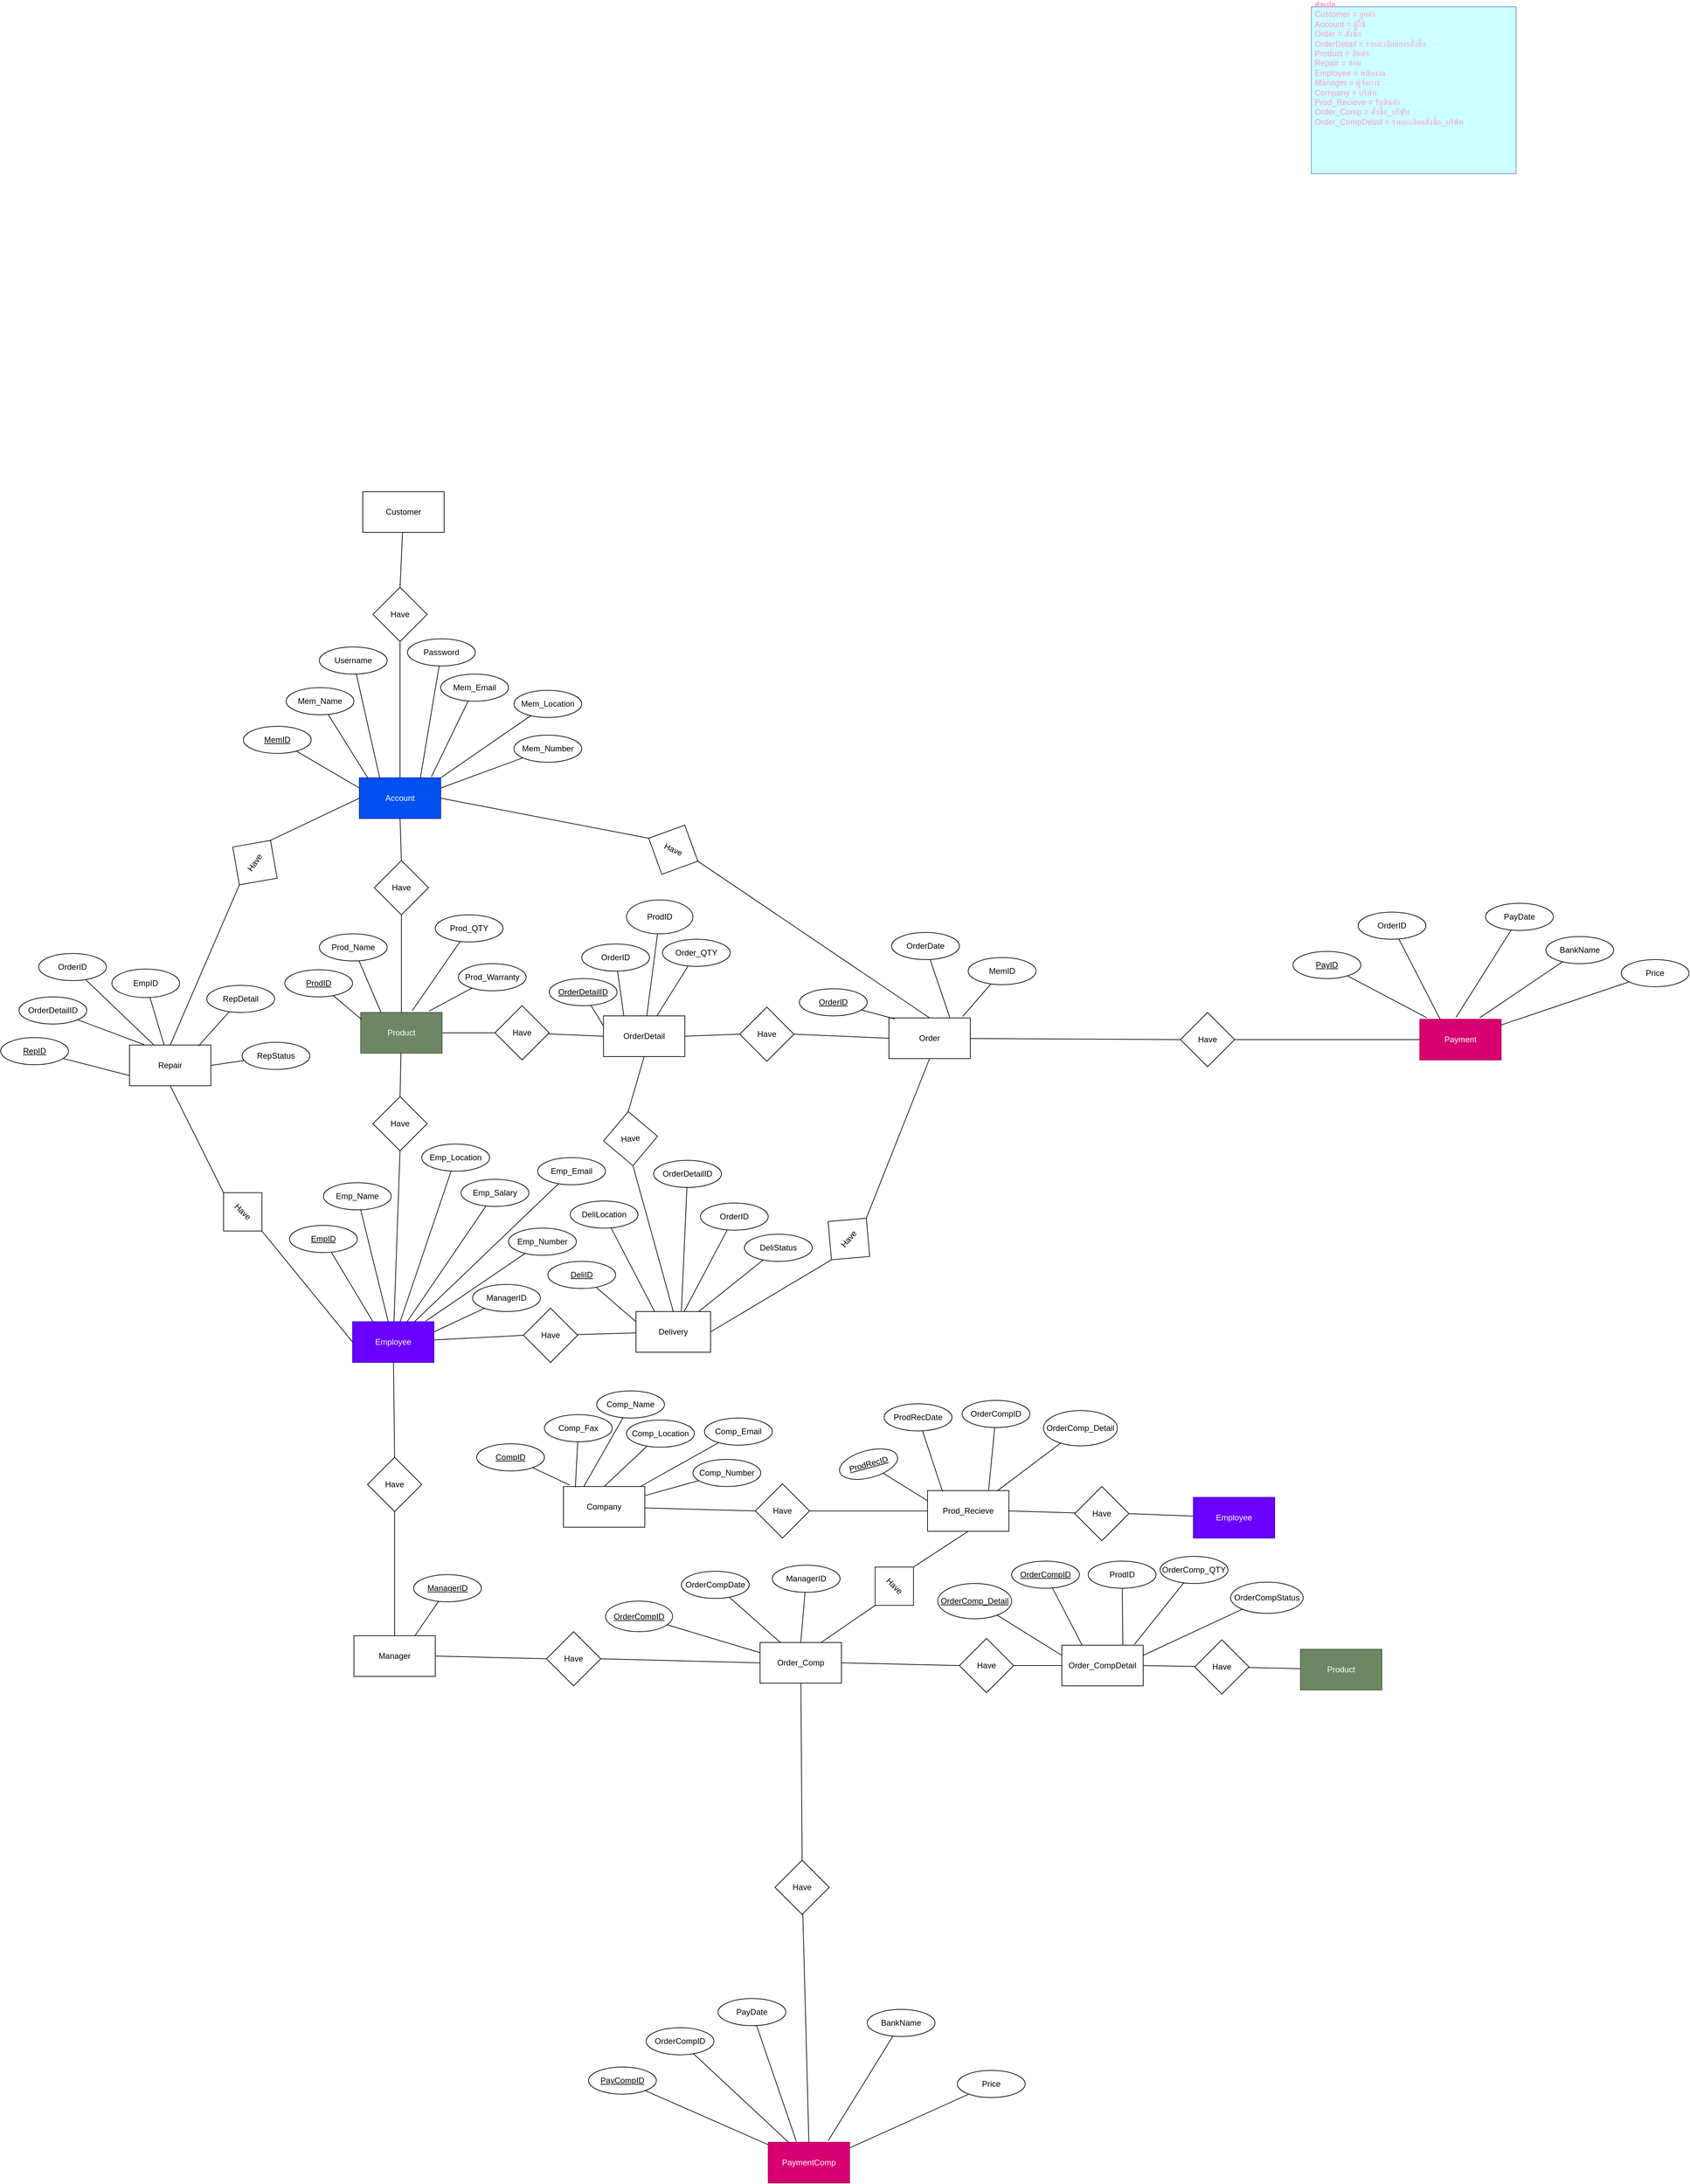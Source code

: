 <mxfile version="14.5.1" type="github">
  <diagram id="R2lEEEUBdFMjLlhIrx00" name="Page-1">
    <mxGraphModel dx="1712" dy="451" grid="0" gridSize="10" guides="1" tooltips="1" connect="1" arrows="1" fold="1" page="1" pageScale="1" pageWidth="850" pageHeight="1100" math="0" shadow="0" extFonts="Permanent Marker^https://fonts.googleapis.com/css?family=Permanent+Marker">
      <root>
        <mxCell id="0" />
        <mxCell id="1" parent="0" />
        <mxCell id="erzUi001Izax6d6wpw4E-4" style="rounded=0;orthogonalLoop=1;jettySize=auto;html=1;entryX=0.5;entryY=0;entryDx=0;entryDy=0;endArrow=none;endFill=0;" parent="1" source="erzUi001Izax6d6wpw4E-1" target="erzUi001Izax6d6wpw4E-2" edge="1">
          <mxGeometry relative="1" as="geometry" />
        </mxCell>
        <mxCell id="erzUi001Izax6d6wpw4E-1" value="Customer" style="rounded=0;whiteSpace=wrap;html=1;" parent="1" vertex="1">
          <mxGeometry x="102" y="1683" width="120" height="60" as="geometry" />
        </mxCell>
        <mxCell id="erzUi001Izax6d6wpw4E-5" style="edgeStyle=none;rounded=0;orthogonalLoop=1;jettySize=auto;html=1;endArrow=none;endFill=0;exitX=0.5;exitY=1;exitDx=0;exitDy=0;" parent="1" source="erzUi001Izax6d6wpw4E-2" target="erzUi001Izax6d6wpw4E-3" edge="1">
          <mxGeometry relative="1" as="geometry" />
        </mxCell>
        <mxCell id="erzUi001Izax6d6wpw4E-2" value="Have" style="rhombus;whiteSpace=wrap;html=1;" parent="1" vertex="1">
          <mxGeometry x="117" y="1824" width="80" height="80" as="geometry" />
        </mxCell>
        <mxCell id="erzUi001Izax6d6wpw4E-24" style="edgeStyle=none;rounded=0;orthogonalLoop=1;jettySize=auto;html=1;entryX=0;entryY=0.5;entryDx=0;entryDy=0;endArrow=none;endFill=0;exitX=1;exitY=0.5;exitDx=0;exitDy=0;" parent="1" source="erzUi001Izax6d6wpw4E-3" target="erzUi001Izax6d6wpw4E-23" edge="1">
          <mxGeometry relative="1" as="geometry">
            <mxPoint x="283" y="2193" as="sourcePoint" />
          </mxGeometry>
        </mxCell>
        <mxCell id="ENSn6PP0rPi9htedMr6S-6" style="edgeStyle=none;rounded=0;orthogonalLoop=1;jettySize=auto;html=1;entryX=0.5;entryY=0;entryDx=0;entryDy=0;endArrow=none;endFill=0;exitX=0.5;exitY=1;exitDx=0;exitDy=0;" parent="1" source="erzUi001Izax6d6wpw4E-3" target="ENSn6PP0rPi9htedMr6S-5" edge="1">
          <mxGeometry relative="1" as="geometry" />
        </mxCell>
        <mxCell id="erzUi001Izax6d6wpw4E-3" value="Account" style="rounded=0;whiteSpace=wrap;html=1;fillColor=#0050ef;strokeColor=#001DBC;fontColor=#ffffff;" parent="1" vertex="1">
          <mxGeometry x="97" y="2105" width="120" height="60" as="geometry" />
        </mxCell>
        <mxCell id="erzUi001Izax6d6wpw4E-10" style="edgeStyle=none;rounded=0;orthogonalLoop=1;jettySize=auto;html=1;entryX=0.25;entryY=0;entryDx=0;entryDy=0;endArrow=none;endFill=0;" parent="1" source="erzUi001Izax6d6wpw4E-9" target="erzUi001Izax6d6wpw4E-3" edge="1">
          <mxGeometry relative="1" as="geometry" />
        </mxCell>
        <mxCell id="erzUi001Izax6d6wpw4E-9" value="Username" style="ellipse;whiteSpace=wrap;html=1;align=center;" parent="1" vertex="1">
          <mxGeometry x="38" y="1912" width="100" height="40" as="geometry" />
        </mxCell>
        <mxCell id="erzUi001Izax6d6wpw4E-12" style="edgeStyle=none;rounded=0;orthogonalLoop=1;jettySize=auto;html=1;entryX=0.75;entryY=0;entryDx=0;entryDy=0;endArrow=none;endFill=0;" parent="1" source="erzUi001Izax6d6wpw4E-11" target="erzUi001Izax6d6wpw4E-3" edge="1">
          <mxGeometry relative="1" as="geometry" />
        </mxCell>
        <mxCell id="erzUi001Izax6d6wpw4E-11" value="Password" style="ellipse;whiteSpace=wrap;html=1;align=center;" parent="1" vertex="1">
          <mxGeometry x="168" y="1900" width="100" height="40" as="geometry" />
        </mxCell>
        <mxCell id="erzUi001Izax6d6wpw4E-14" style="edgeStyle=none;rounded=0;orthogonalLoop=1;jettySize=auto;html=1;endArrow=none;endFill=0;entryX=0;entryY=0.25;entryDx=0;entryDy=0;" parent="1" source="erzUi001Izax6d6wpw4E-13" target="erzUi001Izax6d6wpw4E-3" edge="1">
          <mxGeometry relative="1" as="geometry">
            <mxPoint x="122" y="1963" as="targetPoint" />
            <Array as="points" />
          </mxGeometry>
        </mxCell>
        <mxCell id="erzUi001Izax6d6wpw4E-13" value="MemID" style="ellipse;whiteSpace=wrap;html=1;align=center;fontStyle=4" parent="1" vertex="1">
          <mxGeometry x="-74" y="2029" width="100" height="40" as="geometry" />
        </mxCell>
        <mxCell id="erzUi001Izax6d6wpw4E-16" style="edgeStyle=none;rounded=0;orthogonalLoop=1;jettySize=auto;html=1;entryX=0.886;entryY=-0.028;entryDx=0;entryDy=0;endArrow=none;endFill=0;entryPerimeter=0;" parent="1" source="erzUi001Izax6d6wpw4E-15" target="erzUi001Izax6d6wpw4E-3" edge="1">
          <mxGeometry relative="1" as="geometry" />
        </mxCell>
        <mxCell id="erzUi001Izax6d6wpw4E-15" value="Mem_Email" style="ellipse;whiteSpace=wrap;html=1;align=center;" parent="1" vertex="1">
          <mxGeometry x="217" y="1952" width="100" height="40" as="geometry" />
        </mxCell>
        <mxCell id="erzUi001Izax6d6wpw4E-18" style="edgeStyle=none;rounded=0;orthogonalLoop=1;jettySize=auto;html=1;entryX=1;entryY=0;entryDx=0;entryDy=0;endArrow=none;endFill=0;" parent="1" source="erzUi001Izax6d6wpw4E-17" target="erzUi001Izax6d6wpw4E-3" edge="1">
          <mxGeometry relative="1" as="geometry" />
        </mxCell>
        <mxCell id="erzUi001Izax6d6wpw4E-17" value="Mem_Location" style="ellipse;whiteSpace=wrap;html=1;align=center;" parent="1" vertex="1">
          <mxGeometry x="325" y="1976" width="100" height="40" as="geometry" />
        </mxCell>
        <mxCell id="erzUi001Izax6d6wpw4E-20" style="edgeStyle=none;rounded=0;orthogonalLoop=1;jettySize=auto;html=1;entryX=1;entryY=0.25;entryDx=0;entryDy=0;endArrow=none;endFill=0;" parent="1" source="erzUi001Izax6d6wpw4E-19" target="erzUi001Izax6d6wpw4E-3" edge="1">
          <mxGeometry relative="1" as="geometry" />
        </mxCell>
        <mxCell id="erzUi001Izax6d6wpw4E-19" value="Mem_Number" style="ellipse;whiteSpace=wrap;html=1;align=center;" parent="1" vertex="1">
          <mxGeometry x="325" y="2042" width="100" height="40" as="geometry" />
        </mxCell>
        <mxCell id="erzUi001Izax6d6wpw4E-22" style="edgeStyle=none;rounded=0;orthogonalLoop=1;jettySize=auto;html=1;endArrow=none;endFill=0;entryX=0.108;entryY=0.017;entryDx=0;entryDy=0;entryPerimeter=0;" parent="1" source="erzUi001Izax6d6wpw4E-21" target="erzUi001Izax6d6wpw4E-3" edge="1">
          <mxGeometry relative="1" as="geometry">
            <mxPoint x="137" y="1963" as="targetPoint" />
          </mxGeometry>
        </mxCell>
        <mxCell id="erzUi001Izax6d6wpw4E-21" value="Mem_Name" style="ellipse;whiteSpace=wrap;html=1;align=center;" parent="1" vertex="1">
          <mxGeometry x="-11" y="1972" width="100" height="40" as="geometry" />
        </mxCell>
        <mxCell id="erzUi001Izax6d6wpw4E-38" style="edgeStyle=none;rounded=0;orthogonalLoop=1;jettySize=auto;html=1;endArrow=none;endFill=0;exitX=1;exitY=0.5;exitDx=0;exitDy=0;entryX=0.5;entryY=0;entryDx=0;entryDy=0;" parent="1" source="erzUi001Izax6d6wpw4E-23" target="erzUi001Izax6d6wpw4E-37" edge="1">
          <mxGeometry relative="1" as="geometry" />
        </mxCell>
        <mxCell id="erzUi001Izax6d6wpw4E-23" value="Have" style="rhombus;whiteSpace=wrap;html=1;rotation=25;" parent="1" vertex="1">
          <mxGeometry x="520" y="2171" width="80" height="80" as="geometry" />
        </mxCell>
        <mxCell id="ENSn6PP0rPi9htedMr6S-9" style="edgeStyle=none;rounded=0;orthogonalLoop=1;jettySize=auto;html=1;entryX=0;entryY=0.5;entryDx=0;entryDy=0;endArrow=none;endFill=0;" parent="1" source="erzUi001Izax6d6wpw4E-25" target="ENSn6PP0rPi9htedMr6S-8" edge="1">
          <mxGeometry relative="1" as="geometry" />
        </mxCell>
        <mxCell id="M6LT8KvtsGDRZ_WIEE-e-6" style="rounded=0;orthogonalLoop=1;jettySize=auto;html=1;entryX=0.5;entryY=0;entryDx=0;entryDy=0;endArrow=none;endFill=0;" parent="1" source="erzUi001Izax6d6wpw4E-25" target="M6LT8KvtsGDRZ_WIEE-e-3" edge="1">
          <mxGeometry relative="1" as="geometry">
            <mxPoint x="144" y="1972" as="targetPoint" />
          </mxGeometry>
        </mxCell>
        <mxCell id="erzUi001Izax6d6wpw4E-25" value="Product" style="rounded=0;whiteSpace=wrap;html=1;fillColor=#6d8764;strokeColor=#3A5431;fontColor=#ffffff;" parent="1" vertex="1">
          <mxGeometry x="99" y="2451" width="120" height="60" as="geometry" />
        </mxCell>
        <mxCell id="erzUi001Izax6d6wpw4E-29" style="edgeStyle=none;rounded=0;orthogonalLoop=1;jettySize=auto;html=1;entryX=0.011;entryY=0.172;entryDx=0;entryDy=0;entryPerimeter=0;endArrow=none;endFill=0;" parent="1" source="erzUi001Izax6d6wpw4E-28" target="erzUi001Izax6d6wpw4E-25" edge="1">
          <mxGeometry relative="1" as="geometry" />
        </mxCell>
        <mxCell id="erzUi001Izax6d6wpw4E-28" value="ProdID" style="ellipse;whiteSpace=wrap;html=1;align=center;fontStyle=4" parent="1" vertex="1">
          <mxGeometry x="-13" y="2388" width="100" height="40" as="geometry" />
        </mxCell>
        <mxCell id="erzUi001Izax6d6wpw4E-31" style="edgeStyle=none;rounded=0;orthogonalLoop=1;jettySize=auto;html=1;entryX=0.25;entryY=0;entryDx=0;entryDy=0;endArrow=none;endFill=0;" parent="1" source="erzUi001Izax6d6wpw4E-30" target="erzUi001Izax6d6wpw4E-25" edge="1">
          <mxGeometry relative="1" as="geometry" />
        </mxCell>
        <mxCell id="erzUi001Izax6d6wpw4E-30" value="Prod_Name" style="ellipse;whiteSpace=wrap;html=1;align=center;fontStyle=0" parent="1" vertex="1">
          <mxGeometry x="38" y="2335" width="100" height="40" as="geometry" />
        </mxCell>
        <mxCell id="erzUi001Izax6d6wpw4E-33" style="edgeStyle=none;rounded=0;orthogonalLoop=1;jettySize=auto;html=1;entryX=0.633;entryY=-0.044;entryDx=0;entryDy=0;entryPerimeter=0;endArrow=none;endFill=0;" parent="1" source="erzUi001Izax6d6wpw4E-32" target="erzUi001Izax6d6wpw4E-25" edge="1">
          <mxGeometry relative="1" as="geometry" />
        </mxCell>
        <mxCell id="erzUi001Izax6d6wpw4E-32" value="Prod_QTY" style="ellipse;whiteSpace=wrap;html=1;align=center;fontStyle=0" parent="1" vertex="1">
          <mxGeometry x="209" y="2307" width="100" height="40" as="geometry" />
        </mxCell>
        <mxCell id="erzUi001Izax6d6wpw4E-35" style="edgeStyle=none;rounded=0;orthogonalLoop=1;jettySize=auto;html=1;entryX=0.842;entryY=-0.036;entryDx=0;entryDy=0;entryPerimeter=0;endArrow=none;endFill=0;" parent="1" source="erzUi001Izax6d6wpw4E-34" target="erzUi001Izax6d6wpw4E-25" edge="1">
          <mxGeometry relative="1" as="geometry" />
        </mxCell>
        <mxCell id="erzUi001Izax6d6wpw4E-34" value="Prod_Warranty" style="ellipse;whiteSpace=wrap;html=1;align=center;fontStyle=0" parent="1" vertex="1">
          <mxGeometry x="243" y="2379" width="100" height="40" as="geometry" />
        </mxCell>
        <mxCell id="ENSn6PP0rPi9htedMr6S-3" style="rounded=0;orthogonalLoop=1;jettySize=auto;html=1;endArrow=none;endFill=0;entryX=1;entryY=0.5;entryDx=0;entryDy=0;exitX=0;exitY=0.5;exitDx=0;exitDy=0;" parent="1" source="erzUi001Izax6d6wpw4E-37" target="ENSn6PP0rPi9htedMr6S-2" edge="1">
          <mxGeometry relative="1" as="geometry" />
        </mxCell>
        <mxCell id="xquN6lEqvl1txp3sHEv1-3" style="rounded=0;orthogonalLoop=1;jettySize=auto;html=1;entryX=0;entryY=0.5;entryDx=0;entryDy=0;endArrow=none;endFill=0;" edge="1" parent="1" source="erzUi001Izax6d6wpw4E-37" target="xquN6lEqvl1txp3sHEv1-2">
          <mxGeometry relative="1" as="geometry" />
        </mxCell>
        <mxCell id="erzUi001Izax6d6wpw4E-37" value="Order" style="rounded=0;whiteSpace=wrap;html=1;" parent="1" vertex="1">
          <mxGeometry x="878" y="2459" width="120" height="60" as="geometry" />
        </mxCell>
        <mxCell id="erzUi001Izax6d6wpw4E-45" style="edgeStyle=none;rounded=0;orthogonalLoop=1;jettySize=auto;html=1;entryX=0.072;entryY=0.025;entryDx=0;entryDy=0;endArrow=none;endFill=0;entryPerimeter=0;" parent="1" source="erzUi001Izax6d6wpw4E-43" target="erzUi001Izax6d6wpw4E-37" edge="1">
          <mxGeometry relative="1" as="geometry" />
        </mxCell>
        <mxCell id="erzUi001Izax6d6wpw4E-43" value="OrderID" style="ellipse;whiteSpace=wrap;html=1;align=center;fontStyle=4" parent="1" vertex="1">
          <mxGeometry x="746" y="2416" width="100" height="40" as="geometry" />
        </mxCell>
        <mxCell id="erzUi001Izax6d6wpw4E-46" style="edgeStyle=none;rounded=0;orthogonalLoop=1;jettySize=auto;html=1;entryX=0.75;entryY=0;entryDx=0;entryDy=0;endArrow=none;endFill=0;" parent="1" source="erzUi001Izax6d6wpw4E-44" target="erzUi001Izax6d6wpw4E-37" edge="1">
          <mxGeometry relative="1" as="geometry" />
        </mxCell>
        <mxCell id="erzUi001Izax6d6wpw4E-44" value="OrderDate" style="ellipse;whiteSpace=wrap;html=1;align=center;fontStyle=0" parent="1" vertex="1">
          <mxGeometry x="882" y="2333" width="100" height="40" as="geometry" />
        </mxCell>
        <mxCell id="erzUi001Izax6d6wpw4E-48" style="edgeStyle=none;rounded=0;orthogonalLoop=1;jettySize=auto;html=1;entryX=0.908;entryY=-0.039;entryDx=0;entryDy=0;endArrow=none;endFill=0;entryPerimeter=0;" parent="1" source="erzUi001Izax6d6wpw4E-47" target="erzUi001Izax6d6wpw4E-37" edge="1">
          <mxGeometry relative="1" as="geometry" />
        </mxCell>
        <mxCell id="erzUi001Izax6d6wpw4E-47" value="MemID" style="ellipse;whiteSpace=wrap;html=1;align=center;fontStyle=0" parent="1" vertex="1">
          <mxGeometry x="995" y="2370" width="100" height="40" as="geometry" />
        </mxCell>
        <mxCell id="WizGwZLBX3iZ27yXYLyq-36" style="edgeStyle=none;rounded=0;orthogonalLoop=1;jettySize=auto;html=1;entryX=0.5;entryY=0;entryDx=0;entryDy=0;endArrow=none;endFill=0;exitX=0.5;exitY=1;exitDx=0;exitDy=0;" parent="1" source="ENSn6PP0rPi9htedMr6S-1" target="WizGwZLBX3iZ27yXYLyq-35" edge="1">
          <mxGeometry relative="1" as="geometry" />
        </mxCell>
        <mxCell id="ENSn6PP0rPi9htedMr6S-1" value="OrderDetail" style="rounded=0;whiteSpace=wrap;html=1;" parent="1" vertex="1">
          <mxGeometry x="457" y="2456" width="120" height="60" as="geometry" />
        </mxCell>
        <mxCell id="ENSn6PP0rPi9htedMr6S-4" style="edgeStyle=none;rounded=0;orthogonalLoop=1;jettySize=auto;html=1;endArrow=none;endFill=0;entryX=1;entryY=0.5;entryDx=0;entryDy=0;exitX=0;exitY=0.5;exitDx=0;exitDy=0;" parent="1" source="ENSn6PP0rPi9htedMr6S-2" target="ENSn6PP0rPi9htedMr6S-1" edge="1">
          <mxGeometry relative="1" as="geometry" />
        </mxCell>
        <mxCell id="ENSn6PP0rPi9htedMr6S-2" value="Have" style="rhombus;whiteSpace=wrap;html=1;rotation=0;" parent="1" vertex="1">
          <mxGeometry x="658" y="2443" width="80" height="80" as="geometry" />
        </mxCell>
        <mxCell id="ENSn6PP0rPi9htedMr6S-7" style="edgeStyle=none;rounded=0;orthogonalLoop=1;jettySize=auto;html=1;entryX=0.5;entryY=0;entryDx=0;entryDy=0;endArrow=none;endFill=0;exitX=0.5;exitY=1;exitDx=0;exitDy=0;" parent="1" source="ENSn6PP0rPi9htedMr6S-5" target="erzUi001Izax6d6wpw4E-25" edge="1">
          <mxGeometry relative="1" as="geometry" />
        </mxCell>
        <mxCell id="ENSn6PP0rPi9htedMr6S-5" value="Have" style="rhombus;whiteSpace=wrap;html=1;" parent="1" vertex="1">
          <mxGeometry x="119" y="2227" width="80" height="80" as="geometry" />
        </mxCell>
        <mxCell id="ENSn6PP0rPi9htedMr6S-10" style="edgeStyle=none;rounded=0;orthogonalLoop=1;jettySize=auto;html=1;entryX=0;entryY=0.5;entryDx=0;entryDy=0;endArrow=none;endFill=0;" parent="1" source="ENSn6PP0rPi9htedMr6S-8" target="ENSn6PP0rPi9htedMr6S-1" edge="1">
          <mxGeometry relative="1" as="geometry" />
        </mxCell>
        <mxCell id="ENSn6PP0rPi9htedMr6S-8" value="Have" style="rhombus;whiteSpace=wrap;html=1;" parent="1" vertex="1">
          <mxGeometry x="297" y="2441" width="80" height="80" as="geometry" />
        </mxCell>
        <mxCell id="ENSn6PP0rPi9htedMr6S-14" style="edgeStyle=none;rounded=0;orthogonalLoop=1;jettySize=auto;html=1;entryX=0.25;entryY=0;entryDx=0;entryDy=0;endArrow=none;endFill=0;" parent="1" source="ENSn6PP0rPi9htedMr6S-11" target="ENSn6PP0rPi9htedMr6S-1" edge="1">
          <mxGeometry relative="1" as="geometry" />
        </mxCell>
        <mxCell id="ENSn6PP0rPi9htedMr6S-11" value="OrderID" style="ellipse;whiteSpace=wrap;html=1;align=center;fontStyle=0" parent="1" vertex="1">
          <mxGeometry x="425" y="2350" width="100" height="40" as="geometry" />
        </mxCell>
        <mxCell id="ENSn6PP0rPi9htedMr6S-13" style="edgeStyle=none;rounded=0;orthogonalLoop=1;jettySize=auto;html=1;entryX=0;entryY=0.25;entryDx=0;entryDy=0;endArrow=none;endFill=0;" parent="1" source="ENSn6PP0rPi9htedMr6S-12" target="ENSn6PP0rPi9htedMr6S-1" edge="1">
          <mxGeometry relative="1" as="geometry" />
        </mxCell>
        <mxCell id="ENSn6PP0rPi9htedMr6S-12" value="OrderDetailID" style="ellipse;whiteSpace=wrap;html=1;align=center;fontStyle=4" parent="1" vertex="1">
          <mxGeometry x="377" y="2401" width="100" height="40" as="geometry" />
        </mxCell>
        <mxCell id="ENSn6PP0rPi9htedMr6S-18" style="edgeStyle=none;rounded=0;orthogonalLoop=1;jettySize=auto;html=1;endArrow=none;endFill=0;" parent="1" source="ENSn6PP0rPi9htedMr6S-15" target="ENSn6PP0rPi9htedMr6S-1" edge="1">
          <mxGeometry relative="1" as="geometry" />
        </mxCell>
        <mxCell id="ENSn6PP0rPi9htedMr6S-15" value="Order_QTY" style="ellipse;whiteSpace=wrap;html=1;align=center;fontStyle=0" parent="1" vertex="1">
          <mxGeometry x="544" y="2343" width="100" height="40" as="geometry" />
        </mxCell>
        <mxCell id="ENSn6PP0rPi9htedMr6S-17" style="edgeStyle=none;rounded=0;orthogonalLoop=1;jettySize=auto;html=1;endArrow=none;endFill=0;" parent="1" source="ENSn6PP0rPi9htedMr6S-16" target="ENSn6PP0rPi9htedMr6S-1" edge="1">
          <mxGeometry relative="1" as="geometry" />
        </mxCell>
        <mxCell id="ENSn6PP0rPi9htedMr6S-16" value="ProdID" style="ellipse;whiteSpace=wrap;html=1;align=center;fontStyle=0" parent="1" vertex="1">
          <mxGeometry x="491" y="2285" width="98" height="50" as="geometry" />
        </mxCell>
        <mxCell id="M6LT8KvtsGDRZ_WIEE-e-7" style="edgeStyle=none;rounded=0;orthogonalLoop=1;jettySize=auto;html=1;endArrow=none;endFill=0;entryX=0.5;entryY=1;entryDx=0;entryDy=0;" parent="1" source="ENSn6PP0rPi9htedMr6S-20" target="M6LT8KvtsGDRZ_WIEE-e-3" edge="1">
          <mxGeometry relative="1" as="geometry">
            <mxPoint x="142" y="2410" as="targetPoint" />
          </mxGeometry>
        </mxCell>
        <mxCell id="M6LT8KvtsGDRZ_WIEE-e-23" style="edgeStyle=none;rounded=0;orthogonalLoop=1;jettySize=auto;html=1;endArrow=none;endFill=0;entryX=0.5;entryY=0;entryDx=0;entryDy=0;" parent="1" source="ENSn6PP0rPi9htedMr6S-20" target="M6LT8KvtsGDRZ_WIEE-e-22" edge="1">
          <mxGeometry relative="1" as="geometry">
            <mxPoint x="149" y="3038" as="targetPoint" />
          </mxGeometry>
        </mxCell>
        <mxCell id="M6LT8KvtsGDRZ_WIEE-e-79" style="edgeStyle=none;rounded=0;orthogonalLoop=1;jettySize=auto;html=1;entryX=0;entryY=0.5;entryDx=0;entryDy=0;endArrow=none;endFill=0;" parent="1" source="ENSn6PP0rPi9htedMr6S-20" target="M6LT8KvtsGDRZ_WIEE-e-78" edge="1">
          <mxGeometry relative="1" as="geometry" />
        </mxCell>
        <mxCell id="ENSn6PP0rPi9htedMr6S-20" value="Employee" style="rounded=0;whiteSpace=wrap;html=1;fillColor=#6a00ff;strokeColor=#3700CC;fontColor=#ffffff;" parent="1" vertex="1">
          <mxGeometry x="87" y="2907" width="120" height="60" as="geometry" />
        </mxCell>
        <mxCell id="M6LT8KvtsGDRZ_WIEE-e-3" value="Have" style="rhombus;whiteSpace=wrap;html=1;" parent="1" vertex="1">
          <mxGeometry x="117" y="2575" width="80" height="80" as="geometry" />
        </mxCell>
        <mxCell id="M6LT8KvtsGDRZ_WIEE-e-11" style="edgeStyle=none;rounded=0;orthogonalLoop=1;jettySize=auto;html=1;endArrow=none;endFill=0;entryX=0.25;entryY=0;entryDx=0;entryDy=0;" parent="1" source="M6LT8KvtsGDRZ_WIEE-e-8" target="ENSn6PP0rPi9htedMr6S-20" edge="1">
          <mxGeometry relative="1" as="geometry">
            <mxPoint x="-159" y="2716" as="targetPoint" />
          </mxGeometry>
        </mxCell>
        <mxCell id="M6LT8KvtsGDRZ_WIEE-e-8" value="EmpID" style="ellipse;whiteSpace=wrap;html=1;align=center;fontStyle=4" parent="1" vertex="1">
          <mxGeometry x="-6" y="2765" width="100" height="40" as="geometry" />
        </mxCell>
        <mxCell id="M6LT8KvtsGDRZ_WIEE-e-16" style="edgeStyle=none;rounded=0;orthogonalLoop=1;jettySize=auto;html=1;endArrow=none;endFill=0;" parent="1" source="M6LT8KvtsGDRZ_WIEE-e-12" target="ENSn6PP0rPi9htedMr6S-20" edge="1">
          <mxGeometry relative="1" as="geometry" />
        </mxCell>
        <mxCell id="M6LT8KvtsGDRZ_WIEE-e-12" value="Emp_Name" style="ellipse;whiteSpace=wrap;html=1;align=center;fontStyle=0" parent="1" vertex="1">
          <mxGeometry x="44" y="2702" width="100" height="40" as="geometry" />
        </mxCell>
        <mxCell id="M6LT8KvtsGDRZ_WIEE-e-17" style="edgeStyle=none;rounded=0;orthogonalLoop=1;jettySize=auto;html=1;endArrow=none;endFill=0;" parent="1" source="M6LT8KvtsGDRZ_WIEE-e-13" target="ENSn6PP0rPi9htedMr6S-20" edge="1">
          <mxGeometry relative="1" as="geometry">
            <mxPoint x="-20" y="2706" as="targetPoint" />
          </mxGeometry>
        </mxCell>
        <mxCell id="M6LT8KvtsGDRZ_WIEE-e-13" value="Emp_Location" style="ellipse;whiteSpace=wrap;html=1;align=center;fontStyle=0" parent="1" vertex="1">
          <mxGeometry x="189" y="2645" width="100" height="40" as="geometry" />
        </mxCell>
        <mxCell id="M6LT8KvtsGDRZ_WIEE-e-18" style="edgeStyle=none;rounded=0;orthogonalLoop=1;jettySize=auto;html=1;endArrow=none;endFill=0;" parent="1" source="M6LT8KvtsGDRZ_WIEE-e-14" target="ENSn6PP0rPi9htedMr6S-20" edge="1">
          <mxGeometry relative="1" as="geometry">
            <mxPoint x="277" y="2710" as="targetPoint" />
          </mxGeometry>
        </mxCell>
        <mxCell id="M6LT8KvtsGDRZ_WIEE-e-14" value="Emp_Email" style="ellipse;whiteSpace=wrap;html=1;align=center;fontStyle=0" parent="1" vertex="1">
          <mxGeometry x="360" y="2665" width="100" height="40" as="geometry" />
        </mxCell>
        <mxCell id="M6LT8KvtsGDRZ_WIEE-e-19" style="edgeStyle=none;rounded=0;orthogonalLoop=1;jettySize=auto;html=1;endArrow=none;endFill=0;entryX=0.9;entryY=-0.017;entryDx=0;entryDy=0;entryPerimeter=0;" parent="1" source="M6LT8KvtsGDRZ_WIEE-e-15" target="ENSn6PP0rPi9htedMr6S-20" edge="1">
          <mxGeometry relative="1" as="geometry">
            <mxPoint x="432" y="2727" as="targetPoint" />
          </mxGeometry>
        </mxCell>
        <mxCell id="M6LT8KvtsGDRZ_WIEE-e-15" value="Emp_Number" style="ellipse;whiteSpace=wrap;html=1;align=center;fontStyle=0" parent="1" vertex="1">
          <mxGeometry x="317" y="2769" width="100" height="40" as="geometry" />
        </mxCell>
        <mxCell id="M6LT8KvtsGDRZ_WIEE-e-21" style="edgeStyle=none;rounded=0;orthogonalLoop=1;jettySize=auto;html=1;endArrow=none;endFill=0;" parent="1" source="M6LT8KvtsGDRZ_WIEE-e-20" target="ENSn6PP0rPi9htedMr6S-20" edge="1">
          <mxGeometry relative="1" as="geometry" />
        </mxCell>
        <mxCell id="M6LT8KvtsGDRZ_WIEE-e-20" value="Emp_Salary" style="ellipse;whiteSpace=wrap;html=1;align=center;fontStyle=0" parent="1" vertex="1">
          <mxGeometry x="247" y="2697" width="100" height="40" as="geometry" />
        </mxCell>
        <mxCell id="M6LT8KvtsGDRZ_WIEE-e-24" style="edgeStyle=none;rounded=0;orthogonalLoop=1;jettySize=auto;html=1;endArrow=none;endFill=0;entryX=0.5;entryY=0;entryDx=0;entryDy=0;exitX=0.5;exitY=1;exitDx=0;exitDy=0;" parent="1" source="M6LT8KvtsGDRZ_WIEE-e-22" target="M6LT8KvtsGDRZ_WIEE-e-25" edge="1">
          <mxGeometry relative="1" as="geometry">
            <mxPoint x="144" y="3604" as="targetPoint" />
          </mxGeometry>
        </mxCell>
        <mxCell id="M6LT8KvtsGDRZ_WIEE-e-22" value="Have" style="rhombus;whiteSpace=wrap;html=1;rotation=0;" parent="1" vertex="1">
          <mxGeometry x="109" y="3107" width="80" height="80" as="geometry" />
        </mxCell>
        <mxCell id="M6LT8KvtsGDRZ_WIEE-e-67" style="edgeStyle=none;rounded=0;orthogonalLoop=1;jettySize=auto;html=1;entryX=0;entryY=0.5;entryDx=0;entryDy=0;endArrow=none;endFill=0;exitX=1;exitY=0.5;exitDx=0;exitDy=0;" parent="1" source="M6LT8KvtsGDRZ_WIEE-e-25" target="M6LT8KvtsGDRZ_WIEE-e-65" edge="1">
          <mxGeometry relative="1" as="geometry" />
        </mxCell>
        <mxCell id="M6LT8KvtsGDRZ_WIEE-e-25" value="Manager" style="rounded=0;whiteSpace=wrap;html=1;" parent="1" vertex="1">
          <mxGeometry x="89" y="3370" width="120" height="60" as="geometry" />
        </mxCell>
        <mxCell id="M6LT8KvtsGDRZ_WIEE-e-27" style="edgeStyle=none;rounded=0;orthogonalLoop=1;jettySize=auto;html=1;entryX=1;entryY=0.25;entryDx=0;entryDy=0;endArrow=none;endFill=0;" parent="1" source="M6LT8KvtsGDRZ_WIEE-e-26" target="ENSn6PP0rPi9htedMr6S-20" edge="1">
          <mxGeometry relative="1" as="geometry" />
        </mxCell>
        <mxCell id="M6LT8KvtsGDRZ_WIEE-e-26" value="ManagerID" style="ellipse;whiteSpace=wrap;html=1;align=center;fontStyle=0" parent="1" vertex="1">
          <mxGeometry x="264" y="2852" width="100" height="40" as="geometry" />
        </mxCell>
        <mxCell id="M6LT8KvtsGDRZ_WIEE-e-29" style="edgeStyle=none;rounded=0;orthogonalLoop=1;jettySize=auto;html=1;entryX=0.75;entryY=0;entryDx=0;entryDy=0;endArrow=none;endFill=0;" parent="1" source="M6LT8KvtsGDRZ_WIEE-e-28" target="M6LT8KvtsGDRZ_WIEE-e-25" edge="1">
          <mxGeometry relative="1" as="geometry" />
        </mxCell>
        <mxCell id="M6LT8KvtsGDRZ_WIEE-e-28" value="ManagerID" style="ellipse;whiteSpace=wrap;html=1;align=center;fontStyle=4" parent="1" vertex="1">
          <mxGeometry x="177" y="3280" width="100" height="40" as="geometry" />
        </mxCell>
        <mxCell id="M6LT8KvtsGDRZ_WIEE-e-30" value="Delivery" style="rounded=0;whiteSpace=wrap;html=1;" parent="1" vertex="1">
          <mxGeometry x="505" y="2892" width="110" height="60" as="geometry" />
        </mxCell>
        <mxCell id="M6LT8KvtsGDRZ_WIEE-e-35" style="edgeStyle=none;rounded=0;orthogonalLoop=1;jettySize=auto;html=1;entryX=0;entryY=0.25;entryDx=0;entryDy=0;endArrow=none;endFill=0;" parent="1" source="M6LT8KvtsGDRZ_WIEE-e-33" target="M6LT8KvtsGDRZ_WIEE-e-30" edge="1">
          <mxGeometry relative="1" as="geometry" />
        </mxCell>
        <mxCell id="M6LT8KvtsGDRZ_WIEE-e-33" value="DeliID" style="ellipse;whiteSpace=wrap;html=1;align=center;fontStyle=4" parent="1" vertex="1">
          <mxGeometry x="375" y="2818" width="100" height="40" as="geometry" />
        </mxCell>
        <mxCell id="M6LT8KvtsGDRZ_WIEE-e-36" style="edgeStyle=none;rounded=0;orthogonalLoop=1;jettySize=auto;html=1;endArrow=none;endFill=0;" parent="1" source="M6LT8KvtsGDRZ_WIEE-e-34" target="M6LT8KvtsGDRZ_WIEE-e-30" edge="1">
          <mxGeometry relative="1" as="geometry" />
        </mxCell>
        <mxCell id="M6LT8KvtsGDRZ_WIEE-e-34" value="OrderID" style="ellipse;whiteSpace=wrap;html=1;align=center;fontStyle=0" parent="1" vertex="1">
          <mxGeometry x="600" y="2732" width="100" height="40" as="geometry" />
        </mxCell>
        <mxCell id="M6LT8KvtsGDRZ_WIEE-e-38" style="edgeStyle=none;rounded=0;orthogonalLoop=1;jettySize=auto;html=1;endArrow=none;endFill=0;" parent="1" source="M6LT8KvtsGDRZ_WIEE-e-37" target="M6LT8KvtsGDRZ_WIEE-e-30" edge="1">
          <mxGeometry relative="1" as="geometry" />
        </mxCell>
        <mxCell id="M6LT8KvtsGDRZ_WIEE-e-37" value="DeliStatus" style="ellipse;whiteSpace=wrap;html=1;align=center;fontStyle=0" parent="1" vertex="1">
          <mxGeometry x="665" y="2778" width="100" height="40" as="geometry" />
        </mxCell>
        <mxCell id="M6LT8KvtsGDRZ_WIEE-e-41" style="edgeStyle=none;rounded=0;orthogonalLoop=1;jettySize=auto;html=1;endArrow=none;endFill=0;entryX=1;entryY=0.5;entryDx=0;entryDy=0;exitX=0;exitY=0.5;exitDx=0;exitDy=0;" parent="1" source="M6LT8KvtsGDRZ_WIEE-e-40" target="M6LT8KvtsGDRZ_WIEE-e-30" edge="1">
          <mxGeometry relative="1" as="geometry">
            <Array as="points" />
          </mxGeometry>
        </mxCell>
        <mxCell id="M6LT8KvtsGDRZ_WIEE-e-42" style="edgeStyle=none;rounded=0;orthogonalLoop=1;jettySize=auto;html=1;endArrow=none;endFill=0;entryX=0.5;entryY=1;entryDx=0;entryDy=0;exitX=1;exitY=0.5;exitDx=0;exitDy=0;" parent="1" source="M6LT8KvtsGDRZ_WIEE-e-40" target="erzUi001Izax6d6wpw4E-37" edge="1">
          <mxGeometry relative="1" as="geometry">
            <mxPoint x="1155" y="2890.333" as="targetPoint" />
          </mxGeometry>
        </mxCell>
        <mxCell id="M6LT8KvtsGDRZ_WIEE-e-40" value="Have" style="rhombus;whiteSpace=wrap;html=1;rotation=-50;" parent="1" vertex="1">
          <mxGeometry x="779" y="2745" width="80" height="80" as="geometry" />
        </mxCell>
        <mxCell id="M6LT8KvtsGDRZ_WIEE-e-44" style="edgeStyle=none;rounded=0;orthogonalLoop=1;jettySize=auto;html=1;entryX=0.609;entryY=-0.017;entryDx=0;entryDy=0;entryPerimeter=0;endArrow=none;endFill=0;" parent="1" source="M6LT8KvtsGDRZ_WIEE-e-43" target="M6LT8KvtsGDRZ_WIEE-e-30" edge="1">
          <mxGeometry relative="1" as="geometry" />
        </mxCell>
        <mxCell id="M6LT8KvtsGDRZ_WIEE-e-43" value="OrderDetailID" style="ellipse;whiteSpace=wrap;html=1;align=center;fontStyle=0" parent="1" vertex="1">
          <mxGeometry x="531" y="2669" width="100" height="40" as="geometry" />
        </mxCell>
        <mxCell id="M6LT8KvtsGDRZ_WIEE-e-47" style="edgeStyle=none;rounded=0;orthogonalLoop=1;jettySize=auto;html=1;entryX=0.25;entryY=0;entryDx=0;entryDy=0;endArrow=none;endFill=0;" parent="1" source="M6LT8KvtsGDRZ_WIEE-e-46" target="M6LT8KvtsGDRZ_WIEE-e-30" edge="1">
          <mxGeometry relative="1" as="geometry" />
        </mxCell>
        <mxCell id="M6LT8KvtsGDRZ_WIEE-e-46" value="DeliLocation" style="ellipse;whiteSpace=wrap;html=1;align=center;fontStyle=0" parent="1" vertex="1">
          <mxGeometry x="408" y="2729" width="100" height="40" as="geometry" />
        </mxCell>
        <mxCell id="M6LT8KvtsGDRZ_WIEE-e-50" style="edgeStyle=none;rounded=0;orthogonalLoop=1;jettySize=auto;html=1;entryX=0;entryY=0.5;entryDx=0;entryDy=0;endArrow=none;endFill=0;exitX=0.5;exitY=0;exitDx=0;exitDy=0;" parent="1" source="M6LT8KvtsGDRZ_WIEE-e-52" target="M6LT8KvtsGDRZ_WIEE-e-49" edge="1">
          <mxGeometry relative="1" as="geometry">
            <mxPoint x="-153" y="2398" as="sourcePoint" />
          </mxGeometry>
        </mxCell>
        <mxCell id="M6LT8KvtsGDRZ_WIEE-e-51" style="edgeStyle=none;rounded=0;orthogonalLoop=1;jettySize=auto;html=1;endArrow=none;endFill=0;entryX=0;entryY=0.5;entryDx=0;entryDy=0;exitX=1;exitY=0.5;exitDx=0;exitDy=0;" parent="1" source="M6LT8KvtsGDRZ_WIEE-e-49" target="erzUi001Izax6d6wpw4E-3" edge="1">
          <mxGeometry relative="1" as="geometry">
            <mxPoint x="32" y="2090" as="targetPoint" />
          </mxGeometry>
        </mxCell>
        <mxCell id="M6LT8KvtsGDRZ_WIEE-e-49" value="Have" style="rhombus;whiteSpace=wrap;html=1;rotation=-55;" parent="1" vertex="1">
          <mxGeometry x="-97" y="2190" width="80" height="80" as="geometry" />
        </mxCell>
        <mxCell id="M6LT8KvtsGDRZ_WIEE-e-84" style="edgeStyle=none;rounded=0;orthogonalLoop=1;jettySize=auto;html=1;entryX=0;entryY=0.5;entryDx=0;entryDy=0;endArrow=none;endFill=0;exitX=0.5;exitY=1;exitDx=0;exitDy=0;" parent="1" source="M6LT8KvtsGDRZ_WIEE-e-52" target="M6LT8KvtsGDRZ_WIEE-e-83" edge="1">
          <mxGeometry relative="1" as="geometry" />
        </mxCell>
        <mxCell id="M6LT8KvtsGDRZ_WIEE-e-52" value="Repair" style="rounded=0;whiteSpace=wrap;html=1;" parent="1" vertex="1">
          <mxGeometry x="-242" y="2499" width="120" height="60" as="geometry" />
        </mxCell>
        <mxCell id="M6LT8KvtsGDRZ_WIEE-e-55" style="edgeStyle=none;rounded=0;orthogonalLoop=1;jettySize=auto;html=1;endArrow=none;endFill=0;entryX=0;entryY=0.75;entryDx=0;entryDy=0;" parent="1" source="M6LT8KvtsGDRZ_WIEE-e-54" target="M6LT8KvtsGDRZ_WIEE-e-52" edge="1">
          <mxGeometry relative="1" as="geometry" />
        </mxCell>
        <mxCell id="M6LT8KvtsGDRZ_WIEE-e-54" value="RepID" style="ellipse;whiteSpace=wrap;html=1;align=center;fontStyle=4" parent="1" vertex="1">
          <mxGeometry x="-432" y="2488" width="100" height="40" as="geometry" />
        </mxCell>
        <mxCell id="M6LT8KvtsGDRZ_WIEE-e-57" style="edgeStyle=none;rounded=0;orthogonalLoop=1;jettySize=auto;html=1;entryX=1;entryY=0.5;entryDx=0;entryDy=0;endArrow=none;endFill=0;" parent="1" source="M6LT8KvtsGDRZ_WIEE-e-56" target="M6LT8KvtsGDRZ_WIEE-e-52" edge="1">
          <mxGeometry relative="1" as="geometry" />
        </mxCell>
        <mxCell id="M6LT8KvtsGDRZ_WIEE-e-56" value="RepStatus" style="ellipse;whiteSpace=wrap;html=1;align=center;fontStyle=0" parent="1" vertex="1">
          <mxGeometry x="-76" y="2495" width="100" height="40" as="geometry" />
        </mxCell>
        <mxCell id="M6LT8KvtsGDRZ_WIEE-e-60" style="edgeStyle=none;rounded=0;orthogonalLoop=1;jettySize=auto;html=1;endArrow=none;endFill=0;" parent="1" source="M6LT8KvtsGDRZ_WIEE-e-58" target="M6LT8KvtsGDRZ_WIEE-e-52" edge="1">
          <mxGeometry relative="1" as="geometry" />
        </mxCell>
        <mxCell id="M6LT8KvtsGDRZ_WIEE-e-58" value="EmpID" style="ellipse;whiteSpace=wrap;html=1;align=center;fontStyle=0" parent="1" vertex="1">
          <mxGeometry x="-268" y="2387" width="100" height="42" as="geometry" />
        </mxCell>
        <mxCell id="M6LT8KvtsGDRZ_WIEE-e-64" style="edgeStyle=none;rounded=0;orthogonalLoop=1;jettySize=auto;html=1;entryX=0.3;entryY=0;entryDx=0;entryDy=0;endArrow=none;endFill=0;entryPerimeter=0;" parent="1" source="M6LT8KvtsGDRZ_WIEE-e-61" target="M6LT8KvtsGDRZ_WIEE-e-52" edge="1">
          <mxGeometry relative="1" as="geometry" />
        </mxCell>
        <mxCell id="M6LT8KvtsGDRZ_WIEE-e-61" value="OrderID" style="ellipse;whiteSpace=wrap;html=1;align=center;fontStyle=0" parent="1" vertex="1">
          <mxGeometry x="-376" y="2364" width="100" height="40" as="geometry" />
        </mxCell>
        <mxCell id="M6LT8KvtsGDRZ_WIEE-e-63" style="edgeStyle=none;rounded=0;orthogonalLoop=1;jettySize=auto;html=1;entryX=0.181;entryY=-0.008;entryDx=0;entryDy=0;endArrow=none;endFill=0;entryPerimeter=0;" parent="1" source="M6LT8KvtsGDRZ_WIEE-e-62" target="M6LT8KvtsGDRZ_WIEE-e-52" edge="1">
          <mxGeometry relative="1" as="geometry" />
        </mxCell>
        <mxCell id="M6LT8KvtsGDRZ_WIEE-e-62" value="OrderDetailID" style="ellipse;whiteSpace=wrap;html=1;align=center;fontStyle=0" parent="1" vertex="1">
          <mxGeometry x="-405" y="2428" width="100" height="40" as="geometry" />
        </mxCell>
        <mxCell id="M6LT8KvtsGDRZ_WIEE-e-70" style="edgeStyle=none;rounded=0;orthogonalLoop=1;jettySize=auto;html=1;entryX=0;entryY=0.5;entryDx=0;entryDy=0;endArrow=none;endFill=0;exitX=1;exitY=0.5;exitDx=0;exitDy=0;" parent="1" source="M6LT8KvtsGDRZ_WIEE-e-65" target="M6LT8KvtsGDRZ_WIEE-e-68" edge="1">
          <mxGeometry relative="1" as="geometry" />
        </mxCell>
        <mxCell id="M6LT8KvtsGDRZ_WIEE-e-65" value="Have" style="rhombus;whiteSpace=wrap;html=1;rotation=0;" parent="1" vertex="1">
          <mxGeometry x="373" y="3364" width="80" height="80" as="geometry" />
        </mxCell>
        <mxCell id="M6LT8KvtsGDRZ_WIEE-e-74" style="edgeStyle=none;rounded=0;orthogonalLoop=1;jettySize=auto;html=1;entryX=0;entryY=0.5;entryDx=0;entryDy=0;endArrow=none;endFill=0;" parent="1" target="M6LT8KvtsGDRZ_WIEE-e-73" edge="1">
          <mxGeometry relative="1" as="geometry">
            <mxPoint x="808" y="3410" as="sourcePoint" />
          </mxGeometry>
        </mxCell>
        <mxCell id="xquN6lEqvl1txp3sHEv1-16" style="edgeStyle=none;rounded=0;orthogonalLoop=1;jettySize=auto;html=1;entryX=0.5;entryY=0;entryDx=0;entryDy=0;endArrow=none;endFill=0;" edge="1" parent="1" source="M6LT8KvtsGDRZ_WIEE-e-68" target="xquN6lEqvl1txp3sHEv1-15">
          <mxGeometry relative="1" as="geometry" />
        </mxCell>
        <mxCell id="M6LT8KvtsGDRZ_WIEE-e-68" value="Order_Comp" style="rounded=0;whiteSpace=wrap;html=1;" parent="1" vertex="1">
          <mxGeometry x="688" y="3380" width="120" height="60" as="geometry" />
        </mxCell>
        <mxCell id="M6LT8KvtsGDRZ_WIEE-e-77" style="edgeStyle=none;rounded=0;orthogonalLoop=1;jettySize=auto;html=1;entryX=0;entryY=0.5;entryDx=0;entryDy=0;endArrow=none;endFill=0;" parent="1" source="M6LT8KvtsGDRZ_WIEE-e-73" target="M6LT8KvtsGDRZ_WIEE-e-76" edge="1">
          <mxGeometry relative="1" as="geometry" />
        </mxCell>
        <mxCell id="M6LT8KvtsGDRZ_WIEE-e-73" value="Have" style="rhombus;whiteSpace=wrap;html=1;" parent="1" vertex="1">
          <mxGeometry x="982" y="3374" width="80" height="80" as="geometry" />
        </mxCell>
        <mxCell id="M6LT8KvtsGDRZ_WIEE-e-76" value="Order_CompDetail" style="rounded=0;whiteSpace=wrap;html=1;" parent="1" vertex="1">
          <mxGeometry x="1133" y="3384" width="120" height="60" as="geometry" />
        </mxCell>
        <mxCell id="M6LT8KvtsGDRZ_WIEE-e-80" style="edgeStyle=none;rounded=0;orthogonalLoop=1;jettySize=auto;html=1;endArrow=none;endFill=0;" parent="1" source="M6LT8KvtsGDRZ_WIEE-e-78" target="M6LT8KvtsGDRZ_WIEE-e-30" edge="1">
          <mxGeometry relative="1" as="geometry" />
        </mxCell>
        <mxCell id="M6LT8KvtsGDRZ_WIEE-e-78" value="Have" style="rhombus;whiteSpace=wrap;html=1;rotation=0;" parent="1" vertex="1">
          <mxGeometry x="339" y="2887" width="80" height="80" as="geometry" />
        </mxCell>
        <mxCell id="M6LT8KvtsGDRZ_WIEE-e-85" style="edgeStyle=none;rounded=0;orthogonalLoop=1;jettySize=auto;html=1;endArrow=none;endFill=0;exitX=1;exitY=0.5;exitDx=0;exitDy=0;entryX=0;entryY=0.5;entryDx=0;entryDy=0;" parent="1" source="M6LT8KvtsGDRZ_WIEE-e-83" target="ENSn6PP0rPi9htedMr6S-20" edge="1">
          <mxGeometry relative="1" as="geometry" />
        </mxCell>
        <mxCell id="M6LT8KvtsGDRZ_WIEE-e-83" value="Have" style="rhombus;whiteSpace=wrap;html=1;rotation=45;" parent="1" vertex="1">
          <mxGeometry x="-115" y="2705" width="80" height="80" as="geometry" />
        </mxCell>
        <mxCell id="M6LT8KvtsGDRZ_WIEE-e-92" style="edgeStyle=none;rounded=0;orthogonalLoop=1;jettySize=auto;html=1;endArrow=none;endFill=0;" parent="1" source="M6LT8KvtsGDRZ_WIEE-e-89" target="M6LT8KvtsGDRZ_WIEE-e-90" edge="1">
          <mxGeometry relative="1" as="geometry" />
        </mxCell>
        <mxCell id="WizGwZLBX3iZ27yXYLyq-2" style="edgeStyle=none;rounded=0;orthogonalLoop=1;jettySize=auto;html=1;endArrow=none;endFill=0;entryX=1;entryY=0.5;entryDx=0;entryDy=0;" parent="1" source="M6LT8KvtsGDRZ_WIEE-e-89" target="M6LT8KvtsGDRZ_WIEE-e-76" edge="1">
          <mxGeometry relative="1" as="geometry">
            <mxPoint x="2145" y="3991" as="targetPoint" />
          </mxGeometry>
        </mxCell>
        <mxCell id="M6LT8KvtsGDRZ_WIEE-e-89" value="Have" style="rhombus;whiteSpace=wrap;html=1;" parent="1" vertex="1">
          <mxGeometry x="1329" y="3376" width="80" height="80" as="geometry" />
        </mxCell>
        <mxCell id="M6LT8KvtsGDRZ_WIEE-e-90" value="Product" style="rounded=0;whiteSpace=wrap;html=1;fillColor=#6d8764;strokeColor=#3A5431;fontColor=#ffffff;" parent="1" vertex="1">
          <mxGeometry x="1485" y="3390" width="120" height="60" as="geometry" />
        </mxCell>
        <mxCell id="M6LT8KvtsGDRZ_WIEE-e-94" style="edgeStyle=none;rounded=0;orthogonalLoop=1;jettySize=auto;html=1;endArrow=none;endFill=0;entryX=0.846;entryY=0.028;entryDx=0;entryDy=0;entryPerimeter=0;" parent="1" source="M6LT8KvtsGDRZ_WIEE-e-93" target="M6LT8KvtsGDRZ_WIEE-e-52" edge="1">
          <mxGeometry relative="1" as="geometry" />
        </mxCell>
        <mxCell id="M6LT8KvtsGDRZ_WIEE-e-93" value="RepDetail" style="ellipse;whiteSpace=wrap;html=1;align=center;fontStyle=0" parent="1" vertex="1">
          <mxGeometry x="-128" y="2411" width="100" height="40" as="geometry" />
        </mxCell>
        <mxCell id="M6LT8KvtsGDRZ_WIEE-e-99" style="edgeStyle=none;rounded=0;orthogonalLoop=1;jettySize=auto;html=1;entryX=0;entryY=0.25;entryDx=0;entryDy=0;endArrow=none;endFill=0;" parent="1" source="M6LT8KvtsGDRZ_WIEE-e-95" target="M6LT8KvtsGDRZ_WIEE-e-68" edge="1">
          <mxGeometry relative="1" as="geometry" />
        </mxCell>
        <mxCell id="M6LT8KvtsGDRZ_WIEE-e-95" value="OrderCompID" style="ellipse;whiteSpace=wrap;html=1;align=center;fontStyle=4;direction=south;" parent="1" vertex="1">
          <mxGeometry x="460" y="3319" width="99" height="45" as="geometry" />
        </mxCell>
        <mxCell id="M6LT8KvtsGDRZ_WIEE-e-100" style="edgeStyle=none;rounded=0;orthogonalLoop=1;jettySize=auto;html=1;entryX=0.25;entryY=0;entryDx=0;entryDy=0;endArrow=none;endFill=0;" parent="1" source="M6LT8KvtsGDRZ_WIEE-e-96" target="M6LT8KvtsGDRZ_WIEE-e-68" edge="1">
          <mxGeometry relative="1" as="geometry" />
        </mxCell>
        <mxCell id="M6LT8KvtsGDRZ_WIEE-e-96" value="OrderCompDate" style="ellipse;whiteSpace=wrap;html=1;align=center;fontStyle=0" parent="1" vertex="1">
          <mxGeometry x="572" y="3275" width="100" height="40" as="geometry" />
        </mxCell>
        <mxCell id="M6LT8KvtsGDRZ_WIEE-e-101" style="edgeStyle=none;rounded=0;orthogonalLoop=1;jettySize=auto;html=1;entryX=0.5;entryY=0;entryDx=0;entryDy=0;endArrow=none;endFill=0;" parent="1" source="M6LT8KvtsGDRZ_WIEE-e-98" target="M6LT8KvtsGDRZ_WIEE-e-68" edge="1">
          <mxGeometry relative="1" as="geometry">
            <Array as="points" />
          </mxGeometry>
        </mxCell>
        <mxCell id="M6LT8KvtsGDRZ_WIEE-e-98" value="ManagerID" style="ellipse;whiteSpace=wrap;html=1;align=center;fontStyle=0" parent="1" vertex="1">
          <mxGeometry x="706" y="3266" width="100" height="40" as="geometry" />
        </mxCell>
        <mxCell id="M6LT8KvtsGDRZ_WIEE-e-108" style="edgeStyle=none;rounded=0;orthogonalLoop=1;jettySize=auto;html=1;entryX=0.25;entryY=0;entryDx=0;entryDy=0;endArrow=none;endFill=0;" parent="1" source="M6LT8KvtsGDRZ_WIEE-e-102" target="M6LT8KvtsGDRZ_WIEE-e-76" edge="1">
          <mxGeometry relative="1" as="geometry" />
        </mxCell>
        <mxCell id="M6LT8KvtsGDRZ_WIEE-e-102" value="OrderCompID" style="ellipse;whiteSpace=wrap;html=1;align=center;fontStyle=4" parent="1" vertex="1">
          <mxGeometry x="1059" y="3260" width="100" height="40" as="geometry" />
        </mxCell>
        <mxCell id="M6LT8KvtsGDRZ_WIEE-e-107" style="edgeStyle=none;rounded=0;orthogonalLoop=1;jettySize=auto;html=1;entryX=0;entryY=0.25;entryDx=0;entryDy=0;endArrow=none;endFill=0;" parent="1" source="M6LT8KvtsGDRZ_WIEE-e-103" target="M6LT8KvtsGDRZ_WIEE-e-76" edge="1">
          <mxGeometry relative="1" as="geometry" />
        </mxCell>
        <mxCell id="M6LT8KvtsGDRZ_WIEE-e-103" value="OrderComp_Detail" style="ellipse;whiteSpace=wrap;html=1;align=center;fontStyle=4" parent="1" vertex="1">
          <mxGeometry x="950" y="3293" width="109" height="52" as="geometry" />
        </mxCell>
        <mxCell id="M6LT8KvtsGDRZ_WIEE-e-110" style="edgeStyle=none;rounded=0;orthogonalLoop=1;jettySize=auto;html=1;entryX=0.75;entryY=0;entryDx=0;entryDy=0;endArrow=none;endFill=0;" parent="1" source="M6LT8KvtsGDRZ_WIEE-e-105" target="M6LT8KvtsGDRZ_WIEE-e-76" edge="1">
          <mxGeometry relative="1" as="geometry" />
        </mxCell>
        <mxCell id="SPYidkBg1roJyL6cvzHH-3" style="rounded=0;orthogonalLoop=1;jettySize=auto;html=1;entryX=0.892;entryY=-0.017;entryDx=0;entryDy=0;endArrow=none;endFill=0;entryPerimeter=0;" parent="1" source="M6LT8KvtsGDRZ_WIEE-e-104" target="M6LT8KvtsGDRZ_WIEE-e-76" edge="1">
          <mxGeometry relative="1" as="geometry" />
        </mxCell>
        <mxCell id="M6LT8KvtsGDRZ_WIEE-e-104" value="OrderComp_QTY" style="ellipse;whiteSpace=wrap;html=1;align=center;fontStyle=0" parent="1" vertex="1">
          <mxGeometry x="1278" y="3253" width="100" height="40" as="geometry" />
        </mxCell>
        <mxCell id="1-xyRvzv5aVjkP_2BStd-11" style="edgeStyle=none;rounded=0;orthogonalLoop=1;jettySize=auto;html=1;entryX=0;entryY=0.5;entryDx=0;entryDy=0;endArrow=none;endFill=0;" parent="1" source="M6LT8KvtsGDRZ_WIEE-e-111" target="1-xyRvzv5aVjkP_2BStd-4" edge="1">
          <mxGeometry relative="1" as="geometry" />
        </mxCell>
        <mxCell id="M6LT8KvtsGDRZ_WIEE-e-111" value="Company" style="rounded=0;whiteSpace=wrap;html=1;" parent="1" vertex="1">
          <mxGeometry x="398" y="3150" width="120" height="60" as="geometry" />
        </mxCell>
        <mxCell id="WizGwZLBX3iZ27yXYLyq-21" style="edgeStyle=none;rounded=0;orthogonalLoop=1;jettySize=auto;html=1;entryX=0.5;entryY=0;entryDx=0;entryDy=0;endArrow=none;endFill=0;exitX=0.5;exitY=1;exitDx=0;exitDy=0;" parent="1" source="M6LT8KvtsGDRZ_WIEE-e-112" target="WizGwZLBX3iZ27yXYLyq-20" edge="1">
          <mxGeometry relative="1" as="geometry" />
        </mxCell>
        <mxCell id="M6LT8KvtsGDRZ_WIEE-e-112" value="Prod_Recieve" style="rounded=0;whiteSpace=wrap;html=1;" parent="1" vertex="1">
          <mxGeometry x="935" y="3156" width="120" height="60" as="geometry" />
        </mxCell>
        <mxCell id="1-xyRvzv5aVjkP_2BStd-9" style="edgeStyle=none;rounded=0;orthogonalLoop=1;jettySize=auto;html=1;entryX=1;entryY=0.5;entryDx=0;entryDy=0;endArrow=none;endFill=0;" parent="1" source="1-xyRvzv5aVjkP_2BStd-1" target="1-xyRvzv5aVjkP_2BStd-3" edge="1">
          <mxGeometry relative="1" as="geometry" />
        </mxCell>
        <mxCell id="1-xyRvzv5aVjkP_2BStd-1" value="Employee" style="rounded=0;whiteSpace=wrap;html=1;fillColor=#6a00ff;strokeColor=#3700CC;fontColor=#ffffff;" parent="1" vertex="1">
          <mxGeometry x="1327" y="3166" width="120" height="60" as="geometry" />
        </mxCell>
        <mxCell id="1-xyRvzv5aVjkP_2BStd-10" style="edgeStyle=none;rounded=0;orthogonalLoop=1;jettySize=auto;html=1;endArrow=none;endFill=0;entryX=0.992;entryY=0.5;entryDx=0;entryDy=0;entryPerimeter=0;" parent="1" source="1-xyRvzv5aVjkP_2BStd-3" target="M6LT8KvtsGDRZ_WIEE-e-112" edge="1">
          <mxGeometry relative="1" as="geometry">
            <mxPoint x="1125" y="3183" as="targetPoint" />
          </mxGeometry>
        </mxCell>
        <mxCell id="1-xyRvzv5aVjkP_2BStd-3" value="Have" style="rhombus;whiteSpace=wrap;html=1;" parent="1" vertex="1">
          <mxGeometry x="1152" y="3150" width="80" height="80" as="geometry" />
        </mxCell>
        <mxCell id="1-xyRvzv5aVjkP_2BStd-8" style="edgeStyle=none;rounded=0;orthogonalLoop=1;jettySize=auto;html=1;endArrow=none;endFill=0;" parent="1" source="1-xyRvzv5aVjkP_2BStd-4" target="M6LT8KvtsGDRZ_WIEE-e-112" edge="1">
          <mxGeometry relative="1" as="geometry" />
        </mxCell>
        <mxCell id="1-xyRvzv5aVjkP_2BStd-4" value="Have" style="rhombus;whiteSpace=wrap;html=1;" parent="1" vertex="1">
          <mxGeometry x="681" y="3146" width="80" height="80" as="geometry" />
        </mxCell>
        <mxCell id="1-xyRvzv5aVjkP_2BStd-13" style="edgeStyle=none;rounded=0;orthogonalLoop=1;jettySize=auto;html=1;entryX=0;entryY=0.25;entryDx=0;entryDy=0;endArrow=none;endFill=0;" parent="1" source="1-xyRvzv5aVjkP_2BStd-12" target="M6LT8KvtsGDRZ_WIEE-e-112" edge="1">
          <mxGeometry relative="1" as="geometry" />
        </mxCell>
        <mxCell id="1-xyRvzv5aVjkP_2BStd-12" value="ProdRecID" style="ellipse;whiteSpace=wrap;html=1;align=center;fontStyle=4;rotation=-15;" parent="1" vertex="1">
          <mxGeometry x="804" y="3097" width="88" height="40" as="geometry" />
        </mxCell>
        <mxCell id="1-xyRvzv5aVjkP_2BStd-15" style="edgeStyle=none;rounded=0;orthogonalLoop=1;jettySize=auto;html=1;entryX=0.185;entryY=0.025;entryDx=0;entryDy=0;entryPerimeter=0;endArrow=none;endFill=0;" parent="1" source="1-xyRvzv5aVjkP_2BStd-14" target="M6LT8KvtsGDRZ_WIEE-e-112" edge="1">
          <mxGeometry relative="1" as="geometry" />
        </mxCell>
        <mxCell id="1-xyRvzv5aVjkP_2BStd-14" value="ProdRecDate" style="ellipse;whiteSpace=wrap;html=1;align=center;fontStyle=0" parent="1" vertex="1">
          <mxGeometry x="871" y="3028" width="100" height="40" as="geometry" />
        </mxCell>
        <mxCell id="WizGwZLBX3iZ27yXYLyq-4" style="edgeStyle=none;rounded=0;orthogonalLoop=1;jettySize=auto;html=1;endArrow=none;endFill=0;entryX=0.076;entryY=-0.036;entryDx=0;entryDy=0;entryPerimeter=0;" parent="1" source="WizGwZLBX3iZ27yXYLyq-3" target="M6LT8KvtsGDRZ_WIEE-e-111" edge="1">
          <mxGeometry relative="1" as="geometry" />
        </mxCell>
        <mxCell id="WizGwZLBX3iZ27yXYLyq-3" value="CompID" style="ellipse;whiteSpace=wrap;html=1;align=center;fontStyle=4" parent="1" vertex="1">
          <mxGeometry x="270" y="3087" width="100" height="40" as="geometry" />
        </mxCell>
        <mxCell id="WizGwZLBX3iZ27yXYLyq-6" style="edgeStyle=none;rounded=0;orthogonalLoop=1;jettySize=auto;html=1;entryX=0.25;entryY=0;entryDx=0;entryDy=0;endArrow=none;endFill=0;" parent="1" source="WizGwZLBX3iZ27yXYLyq-5" target="M6LT8KvtsGDRZ_WIEE-e-111" edge="1">
          <mxGeometry relative="1" as="geometry" />
        </mxCell>
        <mxCell id="WizGwZLBX3iZ27yXYLyq-5" value="Comp_Name" style="ellipse;whiteSpace=wrap;html=1;align=center;fontStyle=0" parent="1" vertex="1">
          <mxGeometry x="447" y="3009" width="100" height="40" as="geometry" />
        </mxCell>
        <mxCell id="WizGwZLBX3iZ27yXYLyq-8" style="edgeStyle=none;rounded=0;orthogonalLoop=1;jettySize=auto;html=1;entryX=0.5;entryY=0;entryDx=0;entryDy=0;endArrow=none;endFill=0;" parent="1" source="WizGwZLBX3iZ27yXYLyq-7" target="M6LT8KvtsGDRZ_WIEE-e-111" edge="1">
          <mxGeometry relative="1" as="geometry" />
        </mxCell>
        <mxCell id="WizGwZLBX3iZ27yXYLyq-7" value="Comp_Location" style="ellipse;whiteSpace=wrap;html=1;align=center;fontStyle=0" parent="1" vertex="1">
          <mxGeometry x="491" y="3052" width="100" height="40" as="geometry" />
        </mxCell>
        <mxCell id="WizGwZLBX3iZ27yXYLyq-10" style="edgeStyle=none;rounded=0;orthogonalLoop=1;jettySize=auto;html=1;endArrow=none;endFill=0;" parent="1" source="WizGwZLBX3iZ27yXYLyq-9" target="M6LT8KvtsGDRZ_WIEE-e-111" edge="1">
          <mxGeometry relative="1" as="geometry" />
        </mxCell>
        <mxCell id="WizGwZLBX3iZ27yXYLyq-9" value="Comp_Email" style="ellipse;whiteSpace=wrap;html=1;align=center;fontStyle=0" parent="1" vertex="1">
          <mxGeometry x="606" y="3049" width="100" height="40" as="geometry" />
        </mxCell>
        <mxCell id="WizGwZLBX3iZ27yXYLyq-12" style="edgeStyle=none;rounded=0;orthogonalLoop=1;jettySize=auto;html=1;endArrow=none;endFill=0;" parent="1" source="WizGwZLBX3iZ27yXYLyq-11" target="M6LT8KvtsGDRZ_WIEE-e-111" edge="1">
          <mxGeometry relative="1" as="geometry" />
        </mxCell>
        <mxCell id="WizGwZLBX3iZ27yXYLyq-11" value="Comp_Number" style="ellipse;whiteSpace=wrap;html=1;align=center;fontStyle=0" parent="1" vertex="1">
          <mxGeometry x="589" y="3110" width="100" height="40" as="geometry" />
        </mxCell>
        <mxCell id="WizGwZLBX3iZ27yXYLyq-14" style="edgeStyle=none;rounded=0;orthogonalLoop=1;jettySize=auto;html=1;entryX=0.146;entryY=0.019;entryDx=0;entryDy=0;entryPerimeter=0;endArrow=none;endFill=0;" parent="1" source="WizGwZLBX3iZ27yXYLyq-13" target="M6LT8KvtsGDRZ_WIEE-e-111" edge="1">
          <mxGeometry relative="1" as="geometry" />
        </mxCell>
        <mxCell id="WizGwZLBX3iZ27yXYLyq-13" value="Comp_Fax" style="ellipse;whiteSpace=wrap;html=1;align=center;fontStyle=0" parent="1" vertex="1">
          <mxGeometry x="370" y="3044" width="100" height="40" as="geometry" />
        </mxCell>
        <mxCell id="WizGwZLBX3iZ27yXYLyq-31" style="edgeStyle=none;rounded=0;orthogonalLoop=1;jettySize=auto;html=1;entryX=0.75;entryY=0;entryDx=0;entryDy=0;endArrow=none;endFill=0;exitX=0.5;exitY=1;exitDx=0;exitDy=0;" parent="1" source="WizGwZLBX3iZ27yXYLyq-20" target="M6LT8KvtsGDRZ_WIEE-e-68" edge="1">
          <mxGeometry relative="1" as="geometry">
            <mxPoint x="1568" y="3790.0" as="targetPoint" />
          </mxGeometry>
        </mxCell>
        <mxCell id="WizGwZLBX3iZ27yXYLyq-20" value="Have" style="rhombus;whiteSpace=wrap;html=1;rotation=45;" parent="1" vertex="1">
          <mxGeometry x="846" y="3257" width="80" height="80" as="geometry" />
        </mxCell>
        <mxCell id="WizGwZLBX3iZ27yXYLyq-29" style="edgeStyle=none;rounded=0;orthogonalLoop=1;jettySize=auto;html=1;entryX=0.75;entryY=0;entryDx=0;entryDy=0;endArrow=none;endFill=0;" parent="1" source="WizGwZLBX3iZ27yXYLyq-26" target="M6LT8KvtsGDRZ_WIEE-e-112" edge="1">
          <mxGeometry relative="1" as="geometry" />
        </mxCell>
        <mxCell id="WizGwZLBX3iZ27yXYLyq-26" value="OrderCompID" style="ellipse;whiteSpace=wrap;html=1;align=center;fontStyle=0" parent="1" vertex="1">
          <mxGeometry x="986" y="3023" width="100" height="40" as="geometry" />
        </mxCell>
        <mxCell id="WizGwZLBX3iZ27yXYLyq-28" style="edgeStyle=none;rounded=0;orthogonalLoop=1;jettySize=auto;html=1;entryX=0.861;entryY=0.001;entryDx=0;entryDy=0;endArrow=none;endFill=0;entryPerimeter=0;" parent="1" source="WizGwZLBX3iZ27yXYLyq-27" target="M6LT8KvtsGDRZ_WIEE-e-112" edge="1">
          <mxGeometry relative="1" as="geometry" />
        </mxCell>
        <mxCell id="WizGwZLBX3iZ27yXYLyq-27" value="OrderComp_Detail" style="ellipse;whiteSpace=wrap;html=1;align=center;fontStyle=0" parent="1" vertex="1">
          <mxGeometry x="1106" y="3038" width="109" height="52" as="geometry" />
        </mxCell>
        <mxCell id="WizGwZLBX3iZ27yXYLyq-37" style="edgeStyle=none;rounded=0;orthogonalLoop=1;jettySize=auto;html=1;entryX=0.5;entryY=0;entryDx=0;entryDy=0;endArrow=none;endFill=0;exitX=0.5;exitY=1;exitDx=0;exitDy=0;" parent="1" source="WizGwZLBX3iZ27yXYLyq-35" target="M6LT8KvtsGDRZ_WIEE-e-30" edge="1">
          <mxGeometry relative="1" as="geometry" />
        </mxCell>
        <mxCell id="WizGwZLBX3iZ27yXYLyq-35" value="Have" style="rhombus;whiteSpace=wrap;html=1;rotation=-5;" parent="1" vertex="1">
          <mxGeometry x="457" y="2597" width="80" height="80" as="geometry" />
        </mxCell>
        <mxCell id="WizGwZLBX3iZ27yXYLyq-38" value="&lt;b&gt;คำแปล&lt;/b&gt;&lt;br&gt;Customer = ลูกค้า&lt;br&gt;Account = ผู้ใช้&lt;br&gt;Order = สั่งซื้อ&lt;br&gt;OrderDetail = รายละเอียดการสั่งซื้อ&lt;br&gt;Product = สินค้า&lt;br&gt;Repair = ซ่อม&lt;br&gt;Employee = พนักงาน&lt;br&gt;Manager = ผู้จัดการ&lt;br&gt;Company = บริษัท&lt;br&gt;Prod_Recieve = รับสินค้า&lt;br&gt;Order_Comp = สั่งซื้อ_บริษัท&lt;br&gt;Order_CompDetail = รายละเอียดสั่งซื้อ_บริษัท" style="text;html=1;spacing=5;spacingTop=-20;whiteSpace=wrap;overflow=hidden;rounded=0;strokeColor=#6c8ebf;fontColor=#FF99CC;fillColor=#CCFFFF;" parent="1" vertex="1">
          <mxGeometry x="1501" y="968" width="302" height="246" as="geometry" />
        </mxCell>
        <mxCell id="w98exiB8WFvRbqfGrNzW-35" style="edgeStyle=orthogonalEdgeStyle;rounded=0;orthogonalLoop=1;jettySize=auto;html=1;exitX=0.5;exitY=1;exitDx=0;exitDy=0;" parent="1" source="M6LT8KvtsGDRZ_WIEE-e-58" target="M6LT8KvtsGDRZ_WIEE-e-58" edge="1">
          <mxGeometry relative="1" as="geometry" />
        </mxCell>
        <mxCell id="M6LT8KvtsGDRZ_WIEE-e-105" value="ProdID" style="ellipse;whiteSpace=wrap;html=1;align=center;fontStyle=0" parent="1" vertex="1">
          <mxGeometry x="1172" y="3260" width="100" height="40" as="geometry" />
        </mxCell>
        <mxCell id="SPYidkBg1roJyL6cvzHH-7" style="edgeStyle=none;rounded=0;orthogonalLoop=1;jettySize=auto;html=1;entryX=1;entryY=0.25;entryDx=0;entryDy=0;endArrow=none;endFill=0;" parent="1" source="SPYidkBg1roJyL6cvzHH-4" target="M6LT8KvtsGDRZ_WIEE-e-76" edge="1">
          <mxGeometry relative="1" as="geometry" />
        </mxCell>
        <mxCell id="SPYidkBg1roJyL6cvzHH-4" value="OrderCompStatus" style="ellipse;whiteSpace=wrap;html=1;align=center;fontStyle=0" parent="1" vertex="1">
          <mxGeometry x="1382" y="3291" width="107" height="46" as="geometry" />
        </mxCell>
        <mxCell id="xquN6lEqvl1txp3sHEv1-1" value="Payment" style="rounded=0;whiteSpace=wrap;html=1;fillColor=#d80073;strokeColor=#A50040;fontColor=#ffffff;" vertex="1" parent="1">
          <mxGeometry x="1661" y="2461" width="120" height="60" as="geometry" />
        </mxCell>
        <mxCell id="xquN6lEqvl1txp3sHEv1-4" style="edgeStyle=none;rounded=0;orthogonalLoop=1;jettySize=auto;html=1;endArrow=none;endFill=0;" edge="1" parent="1" source="xquN6lEqvl1txp3sHEv1-2" target="xquN6lEqvl1txp3sHEv1-1">
          <mxGeometry relative="1" as="geometry" />
        </mxCell>
        <mxCell id="xquN6lEqvl1txp3sHEv1-2" value="Have" style="rhombus;whiteSpace=wrap;html=1;rotation=0;" vertex="1" parent="1">
          <mxGeometry x="1308" y="2451" width="80" height="80" as="geometry" />
        </mxCell>
        <mxCell id="xquN6lEqvl1txp3sHEv1-6" style="edgeStyle=none;rounded=0;orthogonalLoop=1;jettySize=auto;html=1;endArrow=none;endFill=0;entryX=0.085;entryY=-0.039;entryDx=0;entryDy=0;entryPerimeter=0;" edge="1" parent="1" source="xquN6lEqvl1txp3sHEv1-5" target="xquN6lEqvl1txp3sHEv1-1">
          <mxGeometry relative="1" as="geometry" />
        </mxCell>
        <mxCell id="xquN6lEqvl1txp3sHEv1-5" value="PayID" style="ellipse;whiteSpace=wrap;html=1;align=center;fontStyle=4" vertex="1" parent="1">
          <mxGeometry x="1474" y="2361" width="100" height="40" as="geometry" />
        </mxCell>
        <mxCell id="xquN6lEqvl1txp3sHEv1-10" style="edgeStyle=none;rounded=0;orthogonalLoop=1;jettySize=auto;html=1;entryX=0.447;entryY=-0.051;entryDx=0;entryDy=0;entryPerimeter=0;endArrow=none;endFill=0;" edge="1" parent="1" source="xquN6lEqvl1txp3sHEv1-7" target="xquN6lEqvl1txp3sHEv1-1">
          <mxGeometry relative="1" as="geometry" />
        </mxCell>
        <mxCell id="xquN6lEqvl1txp3sHEv1-7" value="PayDate" style="ellipse;whiteSpace=wrap;html=1;align=center;fontStyle=0" vertex="1" parent="1">
          <mxGeometry x="1758" y="2290" width="100" height="40" as="geometry" />
        </mxCell>
        <mxCell id="xquN6lEqvl1txp3sHEv1-9" style="edgeStyle=none;rounded=0;orthogonalLoop=1;jettySize=auto;html=1;entryX=0.25;entryY=0;entryDx=0;entryDy=0;endArrow=none;endFill=0;" edge="1" parent="1" source="xquN6lEqvl1txp3sHEv1-8" target="xquN6lEqvl1txp3sHEv1-1">
          <mxGeometry relative="1" as="geometry" />
        </mxCell>
        <mxCell id="xquN6lEqvl1txp3sHEv1-8" value="OrderID" style="ellipse;whiteSpace=wrap;html=1;align=center;fontStyle=0" vertex="1" parent="1">
          <mxGeometry x="1570" y="2303" width="100" height="40" as="geometry" />
        </mxCell>
        <mxCell id="xquN6lEqvl1txp3sHEv1-12" style="edgeStyle=none;rounded=0;orthogonalLoop=1;jettySize=auto;html=1;entryX=0.737;entryY=-0.037;entryDx=0;entryDy=0;entryPerimeter=0;endArrow=none;endFill=0;" edge="1" parent="1" source="xquN6lEqvl1txp3sHEv1-11" target="xquN6lEqvl1txp3sHEv1-1">
          <mxGeometry relative="1" as="geometry" />
        </mxCell>
        <mxCell id="xquN6lEqvl1txp3sHEv1-11" value="BankName" style="ellipse;whiteSpace=wrap;html=1;align=center;fontStyle=0" vertex="1" parent="1">
          <mxGeometry x="1847" y="2339" width="100" height="40" as="geometry" />
        </mxCell>
        <mxCell id="xquN6lEqvl1txp3sHEv1-14" style="edgeStyle=none;rounded=0;orthogonalLoop=1;jettySize=auto;html=1;entryX=0.993;entryY=0.145;entryDx=0;entryDy=0;entryPerimeter=0;endArrow=none;endFill=0;" edge="1" parent="1" source="xquN6lEqvl1txp3sHEv1-13" target="xquN6lEqvl1txp3sHEv1-1">
          <mxGeometry relative="1" as="geometry" />
        </mxCell>
        <mxCell id="xquN6lEqvl1txp3sHEv1-13" value="Price" style="ellipse;whiteSpace=wrap;html=1;align=center;fontStyle=0" vertex="1" parent="1">
          <mxGeometry x="1958" y="2373" width="100" height="40" as="geometry" />
        </mxCell>
        <mxCell id="xquN6lEqvl1txp3sHEv1-28" style="edgeStyle=none;rounded=0;orthogonalLoop=1;jettySize=auto;html=1;entryX=0.5;entryY=0;entryDx=0;entryDy=0;endArrow=none;endFill=0;" edge="1" parent="1" source="xquN6lEqvl1txp3sHEv1-15" target="xquN6lEqvl1txp3sHEv1-17">
          <mxGeometry relative="1" as="geometry" />
        </mxCell>
        <mxCell id="xquN6lEqvl1txp3sHEv1-15" value="Have" style="rhombus;whiteSpace=wrap;html=1;" vertex="1" parent="1">
          <mxGeometry x="710" y="3701" width="80" height="80" as="geometry" />
        </mxCell>
        <mxCell id="xquN6lEqvl1txp3sHEv1-17" value="PaymentComp" style="rounded=0;whiteSpace=wrap;html=1;fillColor=#d80073;strokeColor=#A50040;fontColor=#ffffff;" vertex="1" parent="1">
          <mxGeometry x="700" y="4117" width="120" height="60" as="geometry" />
        </mxCell>
        <mxCell id="xquN6lEqvl1txp3sHEv1-18" style="edgeStyle=none;rounded=0;orthogonalLoop=1;jettySize=auto;html=1;endArrow=none;endFill=0;" edge="1" parent="1" source="xquN6lEqvl1txp3sHEv1-19" target="xquN6lEqvl1txp3sHEv1-17">
          <mxGeometry relative="1" as="geometry" />
        </mxCell>
        <mxCell id="xquN6lEqvl1txp3sHEv1-19" value="PayCompID" style="ellipse;whiteSpace=wrap;html=1;align=center;fontStyle=4" vertex="1" parent="1">
          <mxGeometry x="435" y="4006" width="100" height="40" as="geometry" />
        </mxCell>
        <mxCell id="xquN6lEqvl1txp3sHEv1-20" style="edgeStyle=none;rounded=0;orthogonalLoop=1;jettySize=auto;html=1;entryX=0.346;entryY=-0.021;entryDx=0;entryDy=0;entryPerimeter=0;endArrow=none;endFill=0;" edge="1" parent="1" source="xquN6lEqvl1txp3sHEv1-21" target="xquN6lEqvl1txp3sHEv1-17">
          <mxGeometry relative="1" as="geometry" />
        </mxCell>
        <mxCell id="xquN6lEqvl1txp3sHEv1-21" value="PayDate" style="ellipse;whiteSpace=wrap;html=1;align=center;fontStyle=0" vertex="1" parent="1">
          <mxGeometry x="626" y="3905" width="100" height="40" as="geometry" />
        </mxCell>
        <mxCell id="xquN6lEqvl1txp3sHEv1-22" style="edgeStyle=none;rounded=0;orthogonalLoop=1;jettySize=auto;html=1;entryX=0.25;entryY=0;entryDx=0;entryDy=0;endArrow=none;endFill=0;" edge="1" parent="1" source="xquN6lEqvl1txp3sHEv1-23" target="xquN6lEqvl1txp3sHEv1-17">
          <mxGeometry relative="1" as="geometry" />
        </mxCell>
        <mxCell id="xquN6lEqvl1txp3sHEv1-23" value="OrderCompID" style="ellipse;whiteSpace=wrap;html=1;align=center;fontStyle=0" vertex="1" parent="1">
          <mxGeometry x="520" y="3948" width="100" height="40" as="geometry" />
        </mxCell>
        <mxCell id="xquN6lEqvl1txp3sHEv1-24" style="edgeStyle=none;rounded=0;orthogonalLoop=1;jettySize=auto;html=1;entryX=0.737;entryY=-0.037;entryDx=0;entryDy=0;entryPerimeter=0;endArrow=none;endFill=0;" edge="1" parent="1" source="xquN6lEqvl1txp3sHEv1-25" target="xquN6lEqvl1txp3sHEv1-17">
          <mxGeometry relative="1" as="geometry" />
        </mxCell>
        <mxCell id="xquN6lEqvl1txp3sHEv1-25" value="BankName" style="ellipse;whiteSpace=wrap;html=1;align=center;fontStyle=0" vertex="1" parent="1">
          <mxGeometry x="846" y="3921" width="100" height="40" as="geometry" />
        </mxCell>
        <mxCell id="xquN6lEqvl1txp3sHEv1-26" style="edgeStyle=none;rounded=0;orthogonalLoop=1;jettySize=auto;html=1;entryX=0.993;entryY=0.145;entryDx=0;entryDy=0;entryPerimeter=0;endArrow=none;endFill=0;" edge="1" parent="1" source="xquN6lEqvl1txp3sHEv1-27" target="xquN6lEqvl1txp3sHEv1-17">
          <mxGeometry relative="1" as="geometry" />
        </mxCell>
        <mxCell id="xquN6lEqvl1txp3sHEv1-27" value="Price" style="ellipse;whiteSpace=wrap;html=1;align=center;fontStyle=0" vertex="1" parent="1">
          <mxGeometry x="979" y="4011" width="100" height="40" as="geometry" />
        </mxCell>
      </root>
    </mxGraphModel>
  </diagram>
</mxfile>
